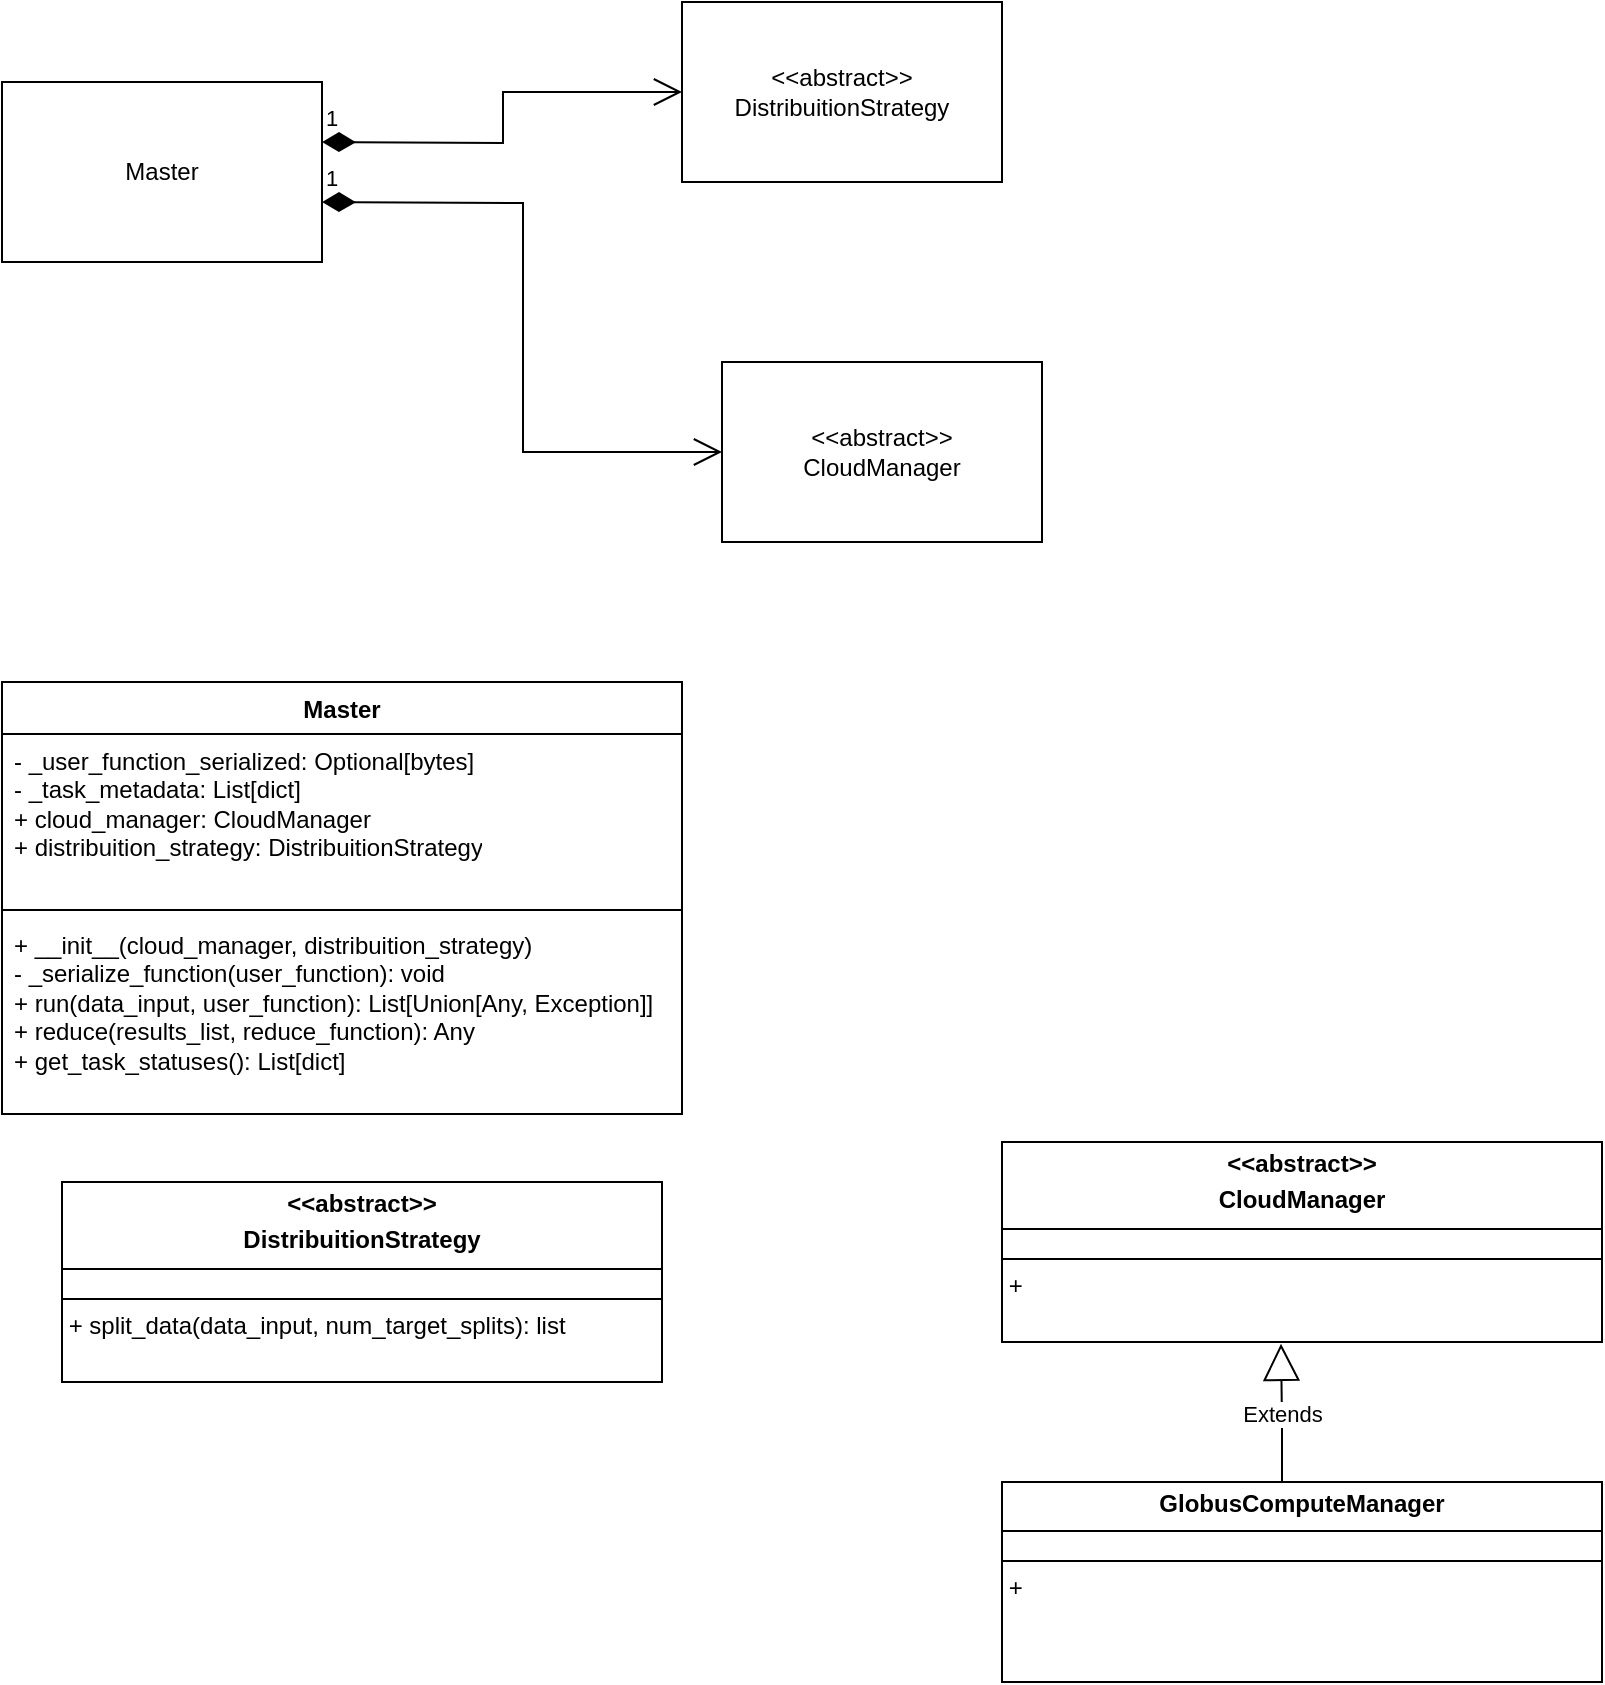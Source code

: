 <mxfile version="28.1.0">
  <diagram name="Page-1" id="J8MKDITBmS4fTM83d-7y">
    <mxGraphModel dx="435" dy="819" grid="1" gridSize="10" guides="1" tooltips="1" connect="1" arrows="1" fold="1" page="1" pageScale="1" pageWidth="850" pageHeight="1100" math="0" shadow="0">
      <root>
        <mxCell id="0" />
        <mxCell id="1" parent="0" />
        <mxCell id="5-oZg9YzhktVUdlRkIhd-1" value="Master" style="html=1;whiteSpace=wrap;" parent="1" vertex="1">
          <mxGeometry x="90" y="120" width="160" height="90" as="geometry" />
        </mxCell>
        <mxCell id="5-oZg9YzhktVUdlRkIhd-2" value="&amp;lt;&amp;lt;abstract&amp;gt;&amp;gt;&lt;br&gt;DistribuitionStrategy" style="html=1;whiteSpace=wrap;" parent="1" vertex="1">
          <mxGeometry x="430" y="80" width="160" height="90" as="geometry" />
        </mxCell>
        <mxCell id="5-oZg9YzhktVUdlRkIhd-3" value="&amp;lt;&amp;lt;abstract&amp;gt;&amp;gt;&lt;br&gt;CloudManager" style="html=1;whiteSpace=wrap;" parent="1" vertex="1">
          <mxGeometry x="450" y="260" width="160" height="90" as="geometry" />
        </mxCell>
        <mxCell id="5-oZg9YzhktVUdlRkIhd-10" value="1" style="endArrow=open;html=1;endSize=12;startArrow=diamondThin;startSize=14;startFill=1;edgeStyle=orthogonalEdgeStyle;align=left;verticalAlign=bottom;rounded=0;entryX=0;entryY=0.5;entryDx=0;entryDy=0;" parent="1" target="5-oZg9YzhktVUdlRkIhd-3" edge="1">
          <mxGeometry x="-1" y="3" relative="1" as="geometry">
            <mxPoint x="250" y="180" as="sourcePoint" />
            <mxPoint x="410" y="180" as="targetPoint" />
          </mxGeometry>
        </mxCell>
        <mxCell id="5-oZg9YzhktVUdlRkIhd-11" value="1" style="endArrow=open;html=1;endSize=12;startArrow=diamondThin;startSize=14;startFill=1;edgeStyle=orthogonalEdgeStyle;align=left;verticalAlign=bottom;rounded=0;entryX=0;entryY=0.5;entryDx=0;entryDy=0;" parent="1" target="5-oZg9YzhktVUdlRkIhd-2" edge="1">
          <mxGeometry x="-1" y="3" relative="1" as="geometry">
            <mxPoint x="250" y="150" as="sourcePoint" />
            <mxPoint x="410" y="150" as="targetPoint" />
          </mxGeometry>
        </mxCell>
        <mxCell id="snHXpLitYrYADWmI_NJr-2" value="Master" style="swimlane;fontStyle=1;align=center;verticalAlign=top;childLayout=stackLayout;horizontal=1;startSize=26;horizontalStack=0;resizeParent=1;resizeParentMax=0;resizeLast=0;collapsible=1;marginBottom=0;whiteSpace=wrap;html=1;" vertex="1" parent="1">
          <mxGeometry x="90" y="420" width="340" height="216" as="geometry" />
        </mxCell>
        <mxCell id="snHXpLitYrYADWmI_NJr-3" value="- _user_function_serialized: Optional[bytes]&lt;div&gt;- _task_metadata: List[dict]&lt;/div&gt;&lt;div&gt;+ cloud_manager: CloudManager&lt;/div&gt;&lt;div&gt;+ distribuition_strategy: DistribuitionStrategy&lt;/div&gt;" style="text;strokeColor=none;fillColor=none;align=left;verticalAlign=top;spacingLeft=4;spacingRight=4;overflow=hidden;rotatable=0;points=[[0,0.5],[1,0.5]];portConstraint=eastwest;whiteSpace=wrap;html=1;" vertex="1" parent="snHXpLitYrYADWmI_NJr-2">
          <mxGeometry y="26" width="340" height="84" as="geometry" />
        </mxCell>
        <mxCell id="snHXpLitYrYADWmI_NJr-4" value="" style="line;strokeWidth=1;fillColor=none;align=left;verticalAlign=middle;spacingTop=-1;spacingLeft=3;spacingRight=3;rotatable=0;labelPosition=right;points=[];portConstraint=eastwest;strokeColor=inherit;" vertex="1" parent="snHXpLitYrYADWmI_NJr-2">
          <mxGeometry y="110" width="340" height="8" as="geometry" />
        </mxCell>
        <mxCell id="snHXpLitYrYADWmI_NJr-5" value="+ __init__(cloud_manager, distribuition_strategy)&lt;div&gt;- _serialize_function(user_function): void&lt;/div&gt;&lt;div&gt;+ run(data_input, user_function): List[Union[Any, Exception]]&lt;/div&gt;&lt;div&gt;+ reduce(results_list, reduce_function): Any&lt;/div&gt;&lt;div&gt;+ get_task_statuses(): List[dict]&lt;/div&gt;" style="text;strokeColor=none;fillColor=none;align=left;verticalAlign=top;spacingLeft=4;spacingRight=4;overflow=hidden;rotatable=0;points=[[0,0.5],[1,0.5]];portConstraint=eastwest;whiteSpace=wrap;html=1;" vertex="1" parent="snHXpLitYrYADWmI_NJr-2">
          <mxGeometry y="118" width="340" height="98" as="geometry" />
        </mxCell>
        <mxCell id="snHXpLitYrYADWmI_NJr-8" value="&lt;p style=&quot;margin:0px;margin-top:4px;text-align:center;&quot;&gt;&lt;b&gt;&amp;lt;&amp;lt;abstract&amp;gt;&amp;gt;&lt;/b&gt;&lt;/p&gt;&lt;p style=&quot;margin:0px;margin-top:4px;text-align:center;&quot;&gt;&lt;b&gt;DistribuitionStrategy&lt;/b&gt;&lt;/p&gt;&lt;hr size=&quot;1&quot; style=&quot;border-style:solid;&quot;&gt;&lt;div style=&quot;height:2px;&quot;&gt;&lt;/div&gt;&lt;hr size=&quot;1&quot; style=&quot;border-style:solid;&quot;&gt;&lt;div style=&quot;height:2px;&quot;&gt;&amp;nbsp;+ split_data(data_input, num_target_splits): list&lt;span style=&quot;white-space: pre;&quot;&gt;&#x9;&lt;/span&gt;&amp;nbsp;&lt;/div&gt;" style="verticalAlign=top;align=left;overflow=fill;html=1;whiteSpace=wrap;" vertex="1" parent="1">
          <mxGeometry x="120" y="670" width="300" height="100" as="geometry" />
        </mxCell>
        <mxCell id="snHXpLitYrYADWmI_NJr-9" value="&lt;p style=&quot;margin:0px;margin-top:4px;text-align:center;&quot;&gt;&lt;b&gt;&amp;lt;&amp;lt;abstract&amp;gt;&amp;gt;&lt;/b&gt;&lt;/p&gt;&lt;p style=&quot;margin:0px;margin-top:4px;text-align:center;&quot;&gt;&lt;b&gt;CloudManager&lt;/b&gt;&lt;/p&gt;&lt;hr size=&quot;1&quot; style=&quot;border-style:solid;&quot;&gt;&lt;div style=&quot;height:2px;&quot;&gt;&lt;/div&gt;&lt;hr size=&quot;1&quot; style=&quot;border-style:solid;&quot;&gt;&lt;div style=&quot;height:2px;&quot;&gt;&amp;nbsp;+&lt;span style=&quot;white-space: pre;&quot;&gt;&#x9;&lt;/span&gt;&amp;nbsp;&lt;/div&gt;" style="verticalAlign=top;align=left;overflow=fill;html=1;whiteSpace=wrap;" vertex="1" parent="1">
          <mxGeometry x="590" y="650" width="300" height="100" as="geometry" />
        </mxCell>
        <mxCell id="snHXpLitYrYADWmI_NJr-10" value="&lt;p style=&quot;margin:0px;margin-top:4px;text-align:center;&quot;&gt;&lt;b style=&quot;background-color: transparent; color: light-dark(rgb(0, 0, 0), rgb(255, 255, 255));&quot;&gt;GlobusComputeManager&lt;/b&gt;&lt;/p&gt;&lt;hr size=&quot;1&quot; style=&quot;border-style:solid;&quot;&gt;&lt;div style=&quot;height:2px;&quot;&gt;&lt;/div&gt;&lt;hr size=&quot;1&quot; style=&quot;border-style:solid;&quot;&gt;&lt;div style=&quot;height:2px;&quot;&gt;&amp;nbsp;+ &lt;span style=&quot;white-space: pre;&quot;&gt;&#x9;&lt;/span&gt;&amp;nbsp;&lt;/div&gt;" style="verticalAlign=top;align=left;overflow=fill;html=1;whiteSpace=wrap;" vertex="1" parent="1">
          <mxGeometry x="590" y="820" width="300" height="100" as="geometry" />
        </mxCell>
        <mxCell id="snHXpLitYrYADWmI_NJr-15" value="Extends" style="endArrow=block;endSize=16;endFill=0;html=1;rounded=0;entryX=0.465;entryY=1.009;entryDx=0;entryDy=0;entryPerimeter=0;" edge="1" parent="1" target="snHXpLitYrYADWmI_NJr-9">
          <mxGeometry width="160" relative="1" as="geometry">
            <mxPoint x="730" y="820" as="sourcePoint" />
            <mxPoint x="890" y="820" as="targetPoint" />
            <Array as="points">
              <mxPoint x="730" y="790" />
            </Array>
          </mxGeometry>
        </mxCell>
      </root>
    </mxGraphModel>
  </diagram>
</mxfile>
